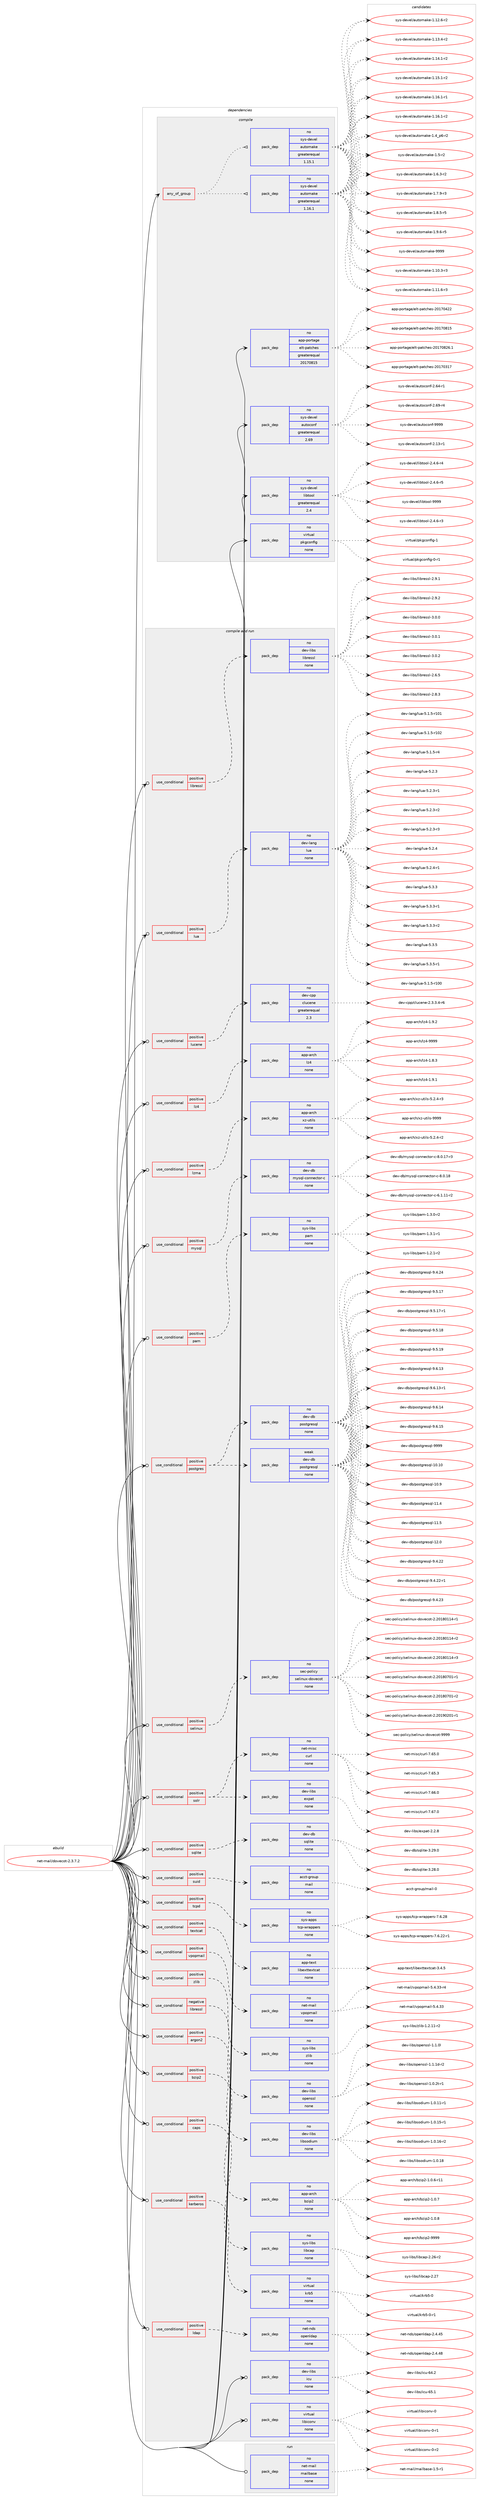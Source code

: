 digraph prolog {

# *************
# Graph options
# *************

newrank=true;
concentrate=true;
compound=true;
graph [rankdir=LR,fontname=Helvetica,fontsize=10,ranksep=1.5];#, ranksep=2.5, nodesep=0.2];
edge  [arrowhead=vee];
node  [fontname=Helvetica,fontsize=10];

# **********
# The ebuild
# **********

subgraph cluster_leftcol {
color=gray;
rank=same;
label=<<i>ebuild</i>>;
id [label="net-mail/dovecot-2.3.7.2", color=red, width=4, href="../net-mail/dovecot-2.3.7.2.svg"];
}

# ****************
# The dependencies
# ****************

subgraph cluster_midcol {
color=gray;
label=<<i>dependencies</i>>;
subgraph cluster_compile {
fillcolor="#eeeeee";
style=filled;
label=<<i>compile</i>>;
subgraph any14101 {
dependency829642 [label=<<TABLE BORDER="0" CELLBORDER="1" CELLSPACING="0" CELLPADDING="4"><TR><TD CELLPADDING="10">any_of_group</TD></TR></TABLE>>, shape=none, color=red];subgraph pack612787 {
dependency829643 [label=<<TABLE BORDER="0" CELLBORDER="1" CELLSPACING="0" CELLPADDING="4" WIDTH="220"><TR><TD ROWSPAN="6" CELLPADDING="30">pack_dep</TD></TR><TR><TD WIDTH="110">no</TD></TR><TR><TD>sys-devel</TD></TR><TR><TD>automake</TD></TR><TR><TD>greaterequal</TD></TR><TR><TD>1.16.1</TD></TR></TABLE>>, shape=none, color=blue];
}
dependency829642:e -> dependency829643:w [weight=20,style="dotted",arrowhead="oinv"];
subgraph pack612788 {
dependency829644 [label=<<TABLE BORDER="0" CELLBORDER="1" CELLSPACING="0" CELLPADDING="4" WIDTH="220"><TR><TD ROWSPAN="6" CELLPADDING="30">pack_dep</TD></TR><TR><TD WIDTH="110">no</TD></TR><TR><TD>sys-devel</TD></TR><TR><TD>automake</TD></TR><TR><TD>greaterequal</TD></TR><TR><TD>1.15.1</TD></TR></TABLE>>, shape=none, color=blue];
}
dependency829642:e -> dependency829644:w [weight=20,style="dotted",arrowhead="oinv"];
}
id:e -> dependency829642:w [weight=20,style="solid",arrowhead="vee"];
subgraph pack612789 {
dependency829645 [label=<<TABLE BORDER="0" CELLBORDER="1" CELLSPACING="0" CELLPADDING="4" WIDTH="220"><TR><TD ROWSPAN="6" CELLPADDING="30">pack_dep</TD></TR><TR><TD WIDTH="110">no</TD></TR><TR><TD>app-portage</TD></TR><TR><TD>elt-patches</TD></TR><TR><TD>greaterequal</TD></TR><TR><TD>20170815</TD></TR></TABLE>>, shape=none, color=blue];
}
id:e -> dependency829645:w [weight=20,style="solid",arrowhead="vee"];
subgraph pack612790 {
dependency829646 [label=<<TABLE BORDER="0" CELLBORDER="1" CELLSPACING="0" CELLPADDING="4" WIDTH="220"><TR><TD ROWSPAN="6" CELLPADDING="30">pack_dep</TD></TR><TR><TD WIDTH="110">no</TD></TR><TR><TD>sys-devel</TD></TR><TR><TD>autoconf</TD></TR><TR><TD>greaterequal</TD></TR><TR><TD>2.69</TD></TR></TABLE>>, shape=none, color=blue];
}
id:e -> dependency829646:w [weight=20,style="solid",arrowhead="vee"];
subgraph pack612791 {
dependency829647 [label=<<TABLE BORDER="0" CELLBORDER="1" CELLSPACING="0" CELLPADDING="4" WIDTH="220"><TR><TD ROWSPAN="6" CELLPADDING="30">pack_dep</TD></TR><TR><TD WIDTH="110">no</TD></TR><TR><TD>sys-devel</TD></TR><TR><TD>libtool</TD></TR><TR><TD>greaterequal</TD></TR><TR><TD>2.4</TD></TR></TABLE>>, shape=none, color=blue];
}
id:e -> dependency829647:w [weight=20,style="solid",arrowhead="vee"];
subgraph pack612792 {
dependency829648 [label=<<TABLE BORDER="0" CELLBORDER="1" CELLSPACING="0" CELLPADDING="4" WIDTH="220"><TR><TD ROWSPAN="6" CELLPADDING="30">pack_dep</TD></TR><TR><TD WIDTH="110">no</TD></TR><TR><TD>virtual</TD></TR><TR><TD>pkgconfig</TD></TR><TR><TD>none</TD></TR><TR><TD></TD></TR></TABLE>>, shape=none, color=blue];
}
id:e -> dependency829648:w [weight=20,style="solid",arrowhead="vee"];
}
subgraph cluster_compileandrun {
fillcolor="#eeeeee";
style=filled;
label=<<i>compile and run</i>>;
subgraph cond202297 {
dependency829649 [label=<<TABLE BORDER="0" CELLBORDER="1" CELLSPACING="0" CELLPADDING="4"><TR><TD ROWSPAN="3" CELLPADDING="10">use_conditional</TD></TR><TR><TD>negative</TD></TR><TR><TD>libressl</TD></TR></TABLE>>, shape=none, color=red];
subgraph pack612793 {
dependency829650 [label=<<TABLE BORDER="0" CELLBORDER="1" CELLSPACING="0" CELLPADDING="4" WIDTH="220"><TR><TD ROWSPAN="6" CELLPADDING="30">pack_dep</TD></TR><TR><TD WIDTH="110">no</TD></TR><TR><TD>dev-libs</TD></TR><TR><TD>openssl</TD></TR><TR><TD>none</TD></TR><TR><TD></TD></TR></TABLE>>, shape=none, color=blue];
}
dependency829649:e -> dependency829650:w [weight=20,style="dashed",arrowhead="vee"];
}
id:e -> dependency829649:w [weight=20,style="solid",arrowhead="odotvee"];
subgraph cond202298 {
dependency829651 [label=<<TABLE BORDER="0" CELLBORDER="1" CELLSPACING="0" CELLPADDING="4"><TR><TD ROWSPAN="3" CELLPADDING="10">use_conditional</TD></TR><TR><TD>positive</TD></TR><TR><TD>argon2</TD></TR></TABLE>>, shape=none, color=red];
subgraph pack612794 {
dependency829652 [label=<<TABLE BORDER="0" CELLBORDER="1" CELLSPACING="0" CELLPADDING="4" WIDTH="220"><TR><TD ROWSPAN="6" CELLPADDING="30">pack_dep</TD></TR><TR><TD WIDTH="110">no</TD></TR><TR><TD>dev-libs</TD></TR><TR><TD>libsodium</TD></TR><TR><TD>none</TD></TR><TR><TD></TD></TR></TABLE>>, shape=none, color=blue];
}
dependency829651:e -> dependency829652:w [weight=20,style="dashed",arrowhead="vee"];
}
id:e -> dependency829651:w [weight=20,style="solid",arrowhead="odotvee"];
subgraph cond202299 {
dependency829653 [label=<<TABLE BORDER="0" CELLBORDER="1" CELLSPACING="0" CELLPADDING="4"><TR><TD ROWSPAN="3" CELLPADDING="10">use_conditional</TD></TR><TR><TD>positive</TD></TR><TR><TD>bzip2</TD></TR></TABLE>>, shape=none, color=red];
subgraph pack612795 {
dependency829654 [label=<<TABLE BORDER="0" CELLBORDER="1" CELLSPACING="0" CELLPADDING="4" WIDTH="220"><TR><TD ROWSPAN="6" CELLPADDING="30">pack_dep</TD></TR><TR><TD WIDTH="110">no</TD></TR><TR><TD>app-arch</TD></TR><TR><TD>bzip2</TD></TR><TR><TD>none</TD></TR><TR><TD></TD></TR></TABLE>>, shape=none, color=blue];
}
dependency829653:e -> dependency829654:w [weight=20,style="dashed",arrowhead="vee"];
}
id:e -> dependency829653:w [weight=20,style="solid",arrowhead="odotvee"];
subgraph cond202300 {
dependency829655 [label=<<TABLE BORDER="0" CELLBORDER="1" CELLSPACING="0" CELLPADDING="4"><TR><TD ROWSPAN="3" CELLPADDING="10">use_conditional</TD></TR><TR><TD>positive</TD></TR><TR><TD>caps</TD></TR></TABLE>>, shape=none, color=red];
subgraph pack612796 {
dependency829656 [label=<<TABLE BORDER="0" CELLBORDER="1" CELLSPACING="0" CELLPADDING="4" WIDTH="220"><TR><TD ROWSPAN="6" CELLPADDING="30">pack_dep</TD></TR><TR><TD WIDTH="110">no</TD></TR><TR><TD>sys-libs</TD></TR><TR><TD>libcap</TD></TR><TR><TD>none</TD></TR><TR><TD></TD></TR></TABLE>>, shape=none, color=blue];
}
dependency829655:e -> dependency829656:w [weight=20,style="dashed",arrowhead="vee"];
}
id:e -> dependency829655:w [weight=20,style="solid",arrowhead="odotvee"];
subgraph cond202301 {
dependency829657 [label=<<TABLE BORDER="0" CELLBORDER="1" CELLSPACING="0" CELLPADDING="4"><TR><TD ROWSPAN="3" CELLPADDING="10">use_conditional</TD></TR><TR><TD>positive</TD></TR><TR><TD>kerberos</TD></TR></TABLE>>, shape=none, color=red];
subgraph pack612797 {
dependency829658 [label=<<TABLE BORDER="0" CELLBORDER="1" CELLSPACING="0" CELLPADDING="4" WIDTH="220"><TR><TD ROWSPAN="6" CELLPADDING="30">pack_dep</TD></TR><TR><TD WIDTH="110">no</TD></TR><TR><TD>virtual</TD></TR><TR><TD>krb5</TD></TR><TR><TD>none</TD></TR><TR><TD></TD></TR></TABLE>>, shape=none, color=blue];
}
dependency829657:e -> dependency829658:w [weight=20,style="dashed",arrowhead="vee"];
}
id:e -> dependency829657:w [weight=20,style="solid",arrowhead="odotvee"];
subgraph cond202302 {
dependency829659 [label=<<TABLE BORDER="0" CELLBORDER="1" CELLSPACING="0" CELLPADDING="4"><TR><TD ROWSPAN="3" CELLPADDING="10">use_conditional</TD></TR><TR><TD>positive</TD></TR><TR><TD>ldap</TD></TR></TABLE>>, shape=none, color=red];
subgraph pack612798 {
dependency829660 [label=<<TABLE BORDER="0" CELLBORDER="1" CELLSPACING="0" CELLPADDING="4" WIDTH="220"><TR><TD ROWSPAN="6" CELLPADDING="30">pack_dep</TD></TR><TR><TD WIDTH="110">no</TD></TR><TR><TD>net-nds</TD></TR><TR><TD>openldap</TD></TR><TR><TD>none</TD></TR><TR><TD></TD></TR></TABLE>>, shape=none, color=blue];
}
dependency829659:e -> dependency829660:w [weight=20,style="dashed",arrowhead="vee"];
}
id:e -> dependency829659:w [weight=20,style="solid",arrowhead="odotvee"];
subgraph cond202303 {
dependency829661 [label=<<TABLE BORDER="0" CELLBORDER="1" CELLSPACING="0" CELLPADDING="4"><TR><TD ROWSPAN="3" CELLPADDING="10">use_conditional</TD></TR><TR><TD>positive</TD></TR><TR><TD>libressl</TD></TR></TABLE>>, shape=none, color=red];
subgraph pack612799 {
dependency829662 [label=<<TABLE BORDER="0" CELLBORDER="1" CELLSPACING="0" CELLPADDING="4" WIDTH="220"><TR><TD ROWSPAN="6" CELLPADDING="30">pack_dep</TD></TR><TR><TD WIDTH="110">no</TD></TR><TR><TD>dev-libs</TD></TR><TR><TD>libressl</TD></TR><TR><TD>none</TD></TR><TR><TD></TD></TR></TABLE>>, shape=none, color=blue];
}
dependency829661:e -> dependency829662:w [weight=20,style="dashed",arrowhead="vee"];
}
id:e -> dependency829661:w [weight=20,style="solid",arrowhead="odotvee"];
subgraph cond202304 {
dependency829663 [label=<<TABLE BORDER="0" CELLBORDER="1" CELLSPACING="0" CELLPADDING="4"><TR><TD ROWSPAN="3" CELLPADDING="10">use_conditional</TD></TR><TR><TD>positive</TD></TR><TR><TD>lua</TD></TR></TABLE>>, shape=none, color=red];
subgraph pack612800 {
dependency829664 [label=<<TABLE BORDER="0" CELLBORDER="1" CELLSPACING="0" CELLPADDING="4" WIDTH="220"><TR><TD ROWSPAN="6" CELLPADDING="30">pack_dep</TD></TR><TR><TD WIDTH="110">no</TD></TR><TR><TD>dev-lang</TD></TR><TR><TD>lua</TD></TR><TR><TD>none</TD></TR><TR><TD></TD></TR></TABLE>>, shape=none, color=blue];
}
dependency829663:e -> dependency829664:w [weight=20,style="dashed",arrowhead="vee"];
}
id:e -> dependency829663:w [weight=20,style="solid",arrowhead="odotvee"];
subgraph cond202305 {
dependency829665 [label=<<TABLE BORDER="0" CELLBORDER="1" CELLSPACING="0" CELLPADDING="4"><TR><TD ROWSPAN="3" CELLPADDING="10">use_conditional</TD></TR><TR><TD>positive</TD></TR><TR><TD>lucene</TD></TR></TABLE>>, shape=none, color=red];
subgraph pack612801 {
dependency829666 [label=<<TABLE BORDER="0" CELLBORDER="1" CELLSPACING="0" CELLPADDING="4" WIDTH="220"><TR><TD ROWSPAN="6" CELLPADDING="30">pack_dep</TD></TR><TR><TD WIDTH="110">no</TD></TR><TR><TD>dev-cpp</TD></TR><TR><TD>clucene</TD></TR><TR><TD>greaterequal</TD></TR><TR><TD>2.3</TD></TR></TABLE>>, shape=none, color=blue];
}
dependency829665:e -> dependency829666:w [weight=20,style="dashed",arrowhead="vee"];
}
id:e -> dependency829665:w [weight=20,style="solid",arrowhead="odotvee"];
subgraph cond202306 {
dependency829667 [label=<<TABLE BORDER="0" CELLBORDER="1" CELLSPACING="0" CELLPADDING="4"><TR><TD ROWSPAN="3" CELLPADDING="10">use_conditional</TD></TR><TR><TD>positive</TD></TR><TR><TD>lz4</TD></TR></TABLE>>, shape=none, color=red];
subgraph pack612802 {
dependency829668 [label=<<TABLE BORDER="0" CELLBORDER="1" CELLSPACING="0" CELLPADDING="4" WIDTH="220"><TR><TD ROWSPAN="6" CELLPADDING="30">pack_dep</TD></TR><TR><TD WIDTH="110">no</TD></TR><TR><TD>app-arch</TD></TR><TR><TD>lz4</TD></TR><TR><TD>none</TD></TR><TR><TD></TD></TR></TABLE>>, shape=none, color=blue];
}
dependency829667:e -> dependency829668:w [weight=20,style="dashed",arrowhead="vee"];
}
id:e -> dependency829667:w [weight=20,style="solid",arrowhead="odotvee"];
subgraph cond202307 {
dependency829669 [label=<<TABLE BORDER="0" CELLBORDER="1" CELLSPACING="0" CELLPADDING="4"><TR><TD ROWSPAN="3" CELLPADDING="10">use_conditional</TD></TR><TR><TD>positive</TD></TR><TR><TD>lzma</TD></TR></TABLE>>, shape=none, color=red];
subgraph pack612803 {
dependency829670 [label=<<TABLE BORDER="0" CELLBORDER="1" CELLSPACING="0" CELLPADDING="4" WIDTH="220"><TR><TD ROWSPAN="6" CELLPADDING="30">pack_dep</TD></TR><TR><TD WIDTH="110">no</TD></TR><TR><TD>app-arch</TD></TR><TR><TD>xz-utils</TD></TR><TR><TD>none</TD></TR><TR><TD></TD></TR></TABLE>>, shape=none, color=blue];
}
dependency829669:e -> dependency829670:w [weight=20,style="dashed",arrowhead="vee"];
}
id:e -> dependency829669:w [weight=20,style="solid",arrowhead="odotvee"];
subgraph cond202308 {
dependency829671 [label=<<TABLE BORDER="0" CELLBORDER="1" CELLSPACING="0" CELLPADDING="4"><TR><TD ROWSPAN="3" CELLPADDING="10">use_conditional</TD></TR><TR><TD>positive</TD></TR><TR><TD>mysql</TD></TR></TABLE>>, shape=none, color=red];
subgraph pack612804 {
dependency829672 [label=<<TABLE BORDER="0" CELLBORDER="1" CELLSPACING="0" CELLPADDING="4" WIDTH="220"><TR><TD ROWSPAN="6" CELLPADDING="30">pack_dep</TD></TR><TR><TD WIDTH="110">no</TD></TR><TR><TD>dev-db</TD></TR><TR><TD>mysql-connector-c</TD></TR><TR><TD>none</TD></TR><TR><TD></TD></TR></TABLE>>, shape=none, color=blue];
}
dependency829671:e -> dependency829672:w [weight=20,style="dashed",arrowhead="vee"];
}
id:e -> dependency829671:w [weight=20,style="solid",arrowhead="odotvee"];
subgraph cond202309 {
dependency829673 [label=<<TABLE BORDER="0" CELLBORDER="1" CELLSPACING="0" CELLPADDING="4"><TR><TD ROWSPAN="3" CELLPADDING="10">use_conditional</TD></TR><TR><TD>positive</TD></TR><TR><TD>pam</TD></TR></TABLE>>, shape=none, color=red];
subgraph pack612805 {
dependency829674 [label=<<TABLE BORDER="0" CELLBORDER="1" CELLSPACING="0" CELLPADDING="4" WIDTH="220"><TR><TD ROWSPAN="6" CELLPADDING="30">pack_dep</TD></TR><TR><TD WIDTH="110">no</TD></TR><TR><TD>sys-libs</TD></TR><TR><TD>pam</TD></TR><TR><TD>none</TD></TR><TR><TD></TD></TR></TABLE>>, shape=none, color=blue];
}
dependency829673:e -> dependency829674:w [weight=20,style="dashed",arrowhead="vee"];
}
id:e -> dependency829673:w [weight=20,style="solid",arrowhead="odotvee"];
subgraph cond202310 {
dependency829675 [label=<<TABLE BORDER="0" CELLBORDER="1" CELLSPACING="0" CELLPADDING="4"><TR><TD ROWSPAN="3" CELLPADDING="10">use_conditional</TD></TR><TR><TD>positive</TD></TR><TR><TD>postgres</TD></TR></TABLE>>, shape=none, color=red];
subgraph pack612806 {
dependency829676 [label=<<TABLE BORDER="0" CELLBORDER="1" CELLSPACING="0" CELLPADDING="4" WIDTH="220"><TR><TD ROWSPAN="6" CELLPADDING="30">pack_dep</TD></TR><TR><TD WIDTH="110">no</TD></TR><TR><TD>dev-db</TD></TR><TR><TD>postgresql</TD></TR><TR><TD>none</TD></TR><TR><TD></TD></TR></TABLE>>, shape=none, color=blue];
}
dependency829675:e -> dependency829676:w [weight=20,style="dashed",arrowhead="vee"];
subgraph pack612807 {
dependency829677 [label=<<TABLE BORDER="0" CELLBORDER="1" CELLSPACING="0" CELLPADDING="4" WIDTH="220"><TR><TD ROWSPAN="6" CELLPADDING="30">pack_dep</TD></TR><TR><TD WIDTH="110">weak</TD></TR><TR><TD>dev-db</TD></TR><TR><TD>postgresql</TD></TR><TR><TD>none</TD></TR><TR><TD></TD></TR></TABLE>>, shape=none, color=blue];
}
dependency829675:e -> dependency829677:w [weight=20,style="dashed",arrowhead="vee"];
}
id:e -> dependency829675:w [weight=20,style="solid",arrowhead="odotvee"];
subgraph cond202311 {
dependency829678 [label=<<TABLE BORDER="0" CELLBORDER="1" CELLSPACING="0" CELLPADDING="4"><TR><TD ROWSPAN="3" CELLPADDING="10">use_conditional</TD></TR><TR><TD>positive</TD></TR><TR><TD>selinux</TD></TR></TABLE>>, shape=none, color=red];
subgraph pack612808 {
dependency829679 [label=<<TABLE BORDER="0" CELLBORDER="1" CELLSPACING="0" CELLPADDING="4" WIDTH="220"><TR><TD ROWSPAN="6" CELLPADDING="30">pack_dep</TD></TR><TR><TD WIDTH="110">no</TD></TR><TR><TD>sec-policy</TD></TR><TR><TD>selinux-dovecot</TD></TR><TR><TD>none</TD></TR><TR><TD></TD></TR></TABLE>>, shape=none, color=blue];
}
dependency829678:e -> dependency829679:w [weight=20,style="dashed",arrowhead="vee"];
}
id:e -> dependency829678:w [weight=20,style="solid",arrowhead="odotvee"];
subgraph cond202312 {
dependency829680 [label=<<TABLE BORDER="0" CELLBORDER="1" CELLSPACING="0" CELLPADDING="4"><TR><TD ROWSPAN="3" CELLPADDING="10">use_conditional</TD></TR><TR><TD>positive</TD></TR><TR><TD>solr</TD></TR></TABLE>>, shape=none, color=red];
subgraph pack612809 {
dependency829681 [label=<<TABLE BORDER="0" CELLBORDER="1" CELLSPACING="0" CELLPADDING="4" WIDTH="220"><TR><TD ROWSPAN="6" CELLPADDING="30">pack_dep</TD></TR><TR><TD WIDTH="110">no</TD></TR><TR><TD>net-misc</TD></TR><TR><TD>curl</TD></TR><TR><TD>none</TD></TR><TR><TD></TD></TR></TABLE>>, shape=none, color=blue];
}
dependency829680:e -> dependency829681:w [weight=20,style="dashed",arrowhead="vee"];
subgraph pack612810 {
dependency829682 [label=<<TABLE BORDER="0" CELLBORDER="1" CELLSPACING="0" CELLPADDING="4" WIDTH="220"><TR><TD ROWSPAN="6" CELLPADDING="30">pack_dep</TD></TR><TR><TD WIDTH="110">no</TD></TR><TR><TD>dev-libs</TD></TR><TR><TD>expat</TD></TR><TR><TD>none</TD></TR><TR><TD></TD></TR></TABLE>>, shape=none, color=blue];
}
dependency829680:e -> dependency829682:w [weight=20,style="dashed",arrowhead="vee"];
}
id:e -> dependency829680:w [weight=20,style="solid",arrowhead="odotvee"];
subgraph cond202313 {
dependency829683 [label=<<TABLE BORDER="0" CELLBORDER="1" CELLSPACING="0" CELLPADDING="4"><TR><TD ROWSPAN="3" CELLPADDING="10">use_conditional</TD></TR><TR><TD>positive</TD></TR><TR><TD>sqlite</TD></TR></TABLE>>, shape=none, color=red];
subgraph pack612811 {
dependency829684 [label=<<TABLE BORDER="0" CELLBORDER="1" CELLSPACING="0" CELLPADDING="4" WIDTH="220"><TR><TD ROWSPAN="6" CELLPADDING="30">pack_dep</TD></TR><TR><TD WIDTH="110">no</TD></TR><TR><TD>dev-db</TD></TR><TR><TD>sqlite</TD></TR><TR><TD>none</TD></TR><TR><TD></TD></TR></TABLE>>, shape=none, color=blue];
}
dependency829683:e -> dependency829684:w [weight=20,style="dashed",arrowhead="vee"];
}
id:e -> dependency829683:w [weight=20,style="solid",arrowhead="odotvee"];
subgraph cond202314 {
dependency829685 [label=<<TABLE BORDER="0" CELLBORDER="1" CELLSPACING="0" CELLPADDING="4"><TR><TD ROWSPAN="3" CELLPADDING="10">use_conditional</TD></TR><TR><TD>positive</TD></TR><TR><TD>suid</TD></TR></TABLE>>, shape=none, color=red];
subgraph pack612812 {
dependency829686 [label=<<TABLE BORDER="0" CELLBORDER="1" CELLSPACING="0" CELLPADDING="4" WIDTH="220"><TR><TD ROWSPAN="6" CELLPADDING="30">pack_dep</TD></TR><TR><TD WIDTH="110">no</TD></TR><TR><TD>acct-group</TD></TR><TR><TD>mail</TD></TR><TR><TD>none</TD></TR><TR><TD></TD></TR></TABLE>>, shape=none, color=blue];
}
dependency829685:e -> dependency829686:w [weight=20,style="dashed",arrowhead="vee"];
}
id:e -> dependency829685:w [weight=20,style="solid",arrowhead="odotvee"];
subgraph cond202315 {
dependency829687 [label=<<TABLE BORDER="0" CELLBORDER="1" CELLSPACING="0" CELLPADDING="4"><TR><TD ROWSPAN="3" CELLPADDING="10">use_conditional</TD></TR><TR><TD>positive</TD></TR><TR><TD>tcpd</TD></TR></TABLE>>, shape=none, color=red];
subgraph pack612813 {
dependency829688 [label=<<TABLE BORDER="0" CELLBORDER="1" CELLSPACING="0" CELLPADDING="4" WIDTH="220"><TR><TD ROWSPAN="6" CELLPADDING="30">pack_dep</TD></TR><TR><TD WIDTH="110">no</TD></TR><TR><TD>sys-apps</TD></TR><TR><TD>tcp-wrappers</TD></TR><TR><TD>none</TD></TR><TR><TD></TD></TR></TABLE>>, shape=none, color=blue];
}
dependency829687:e -> dependency829688:w [weight=20,style="dashed",arrowhead="vee"];
}
id:e -> dependency829687:w [weight=20,style="solid",arrowhead="odotvee"];
subgraph cond202316 {
dependency829689 [label=<<TABLE BORDER="0" CELLBORDER="1" CELLSPACING="0" CELLPADDING="4"><TR><TD ROWSPAN="3" CELLPADDING="10">use_conditional</TD></TR><TR><TD>positive</TD></TR><TR><TD>textcat</TD></TR></TABLE>>, shape=none, color=red];
subgraph pack612814 {
dependency829690 [label=<<TABLE BORDER="0" CELLBORDER="1" CELLSPACING="0" CELLPADDING="4" WIDTH="220"><TR><TD ROWSPAN="6" CELLPADDING="30">pack_dep</TD></TR><TR><TD WIDTH="110">no</TD></TR><TR><TD>app-text</TD></TR><TR><TD>libexttextcat</TD></TR><TR><TD>none</TD></TR><TR><TD></TD></TR></TABLE>>, shape=none, color=blue];
}
dependency829689:e -> dependency829690:w [weight=20,style="dashed",arrowhead="vee"];
}
id:e -> dependency829689:w [weight=20,style="solid",arrowhead="odotvee"];
subgraph cond202317 {
dependency829691 [label=<<TABLE BORDER="0" CELLBORDER="1" CELLSPACING="0" CELLPADDING="4"><TR><TD ROWSPAN="3" CELLPADDING="10">use_conditional</TD></TR><TR><TD>positive</TD></TR><TR><TD>vpopmail</TD></TR></TABLE>>, shape=none, color=red];
subgraph pack612815 {
dependency829692 [label=<<TABLE BORDER="0" CELLBORDER="1" CELLSPACING="0" CELLPADDING="4" WIDTH="220"><TR><TD ROWSPAN="6" CELLPADDING="30">pack_dep</TD></TR><TR><TD WIDTH="110">no</TD></TR><TR><TD>net-mail</TD></TR><TR><TD>vpopmail</TD></TR><TR><TD>none</TD></TR><TR><TD></TD></TR></TABLE>>, shape=none, color=blue];
}
dependency829691:e -> dependency829692:w [weight=20,style="dashed",arrowhead="vee"];
}
id:e -> dependency829691:w [weight=20,style="solid",arrowhead="odotvee"];
subgraph cond202318 {
dependency829693 [label=<<TABLE BORDER="0" CELLBORDER="1" CELLSPACING="0" CELLPADDING="4"><TR><TD ROWSPAN="3" CELLPADDING="10">use_conditional</TD></TR><TR><TD>positive</TD></TR><TR><TD>zlib</TD></TR></TABLE>>, shape=none, color=red];
subgraph pack612816 {
dependency829694 [label=<<TABLE BORDER="0" CELLBORDER="1" CELLSPACING="0" CELLPADDING="4" WIDTH="220"><TR><TD ROWSPAN="6" CELLPADDING="30">pack_dep</TD></TR><TR><TD WIDTH="110">no</TD></TR><TR><TD>sys-libs</TD></TR><TR><TD>zlib</TD></TR><TR><TD>none</TD></TR><TR><TD></TD></TR></TABLE>>, shape=none, color=blue];
}
dependency829693:e -> dependency829694:w [weight=20,style="dashed",arrowhead="vee"];
}
id:e -> dependency829693:w [weight=20,style="solid",arrowhead="odotvee"];
subgraph pack612817 {
dependency829695 [label=<<TABLE BORDER="0" CELLBORDER="1" CELLSPACING="0" CELLPADDING="4" WIDTH="220"><TR><TD ROWSPAN="6" CELLPADDING="30">pack_dep</TD></TR><TR><TD WIDTH="110">no</TD></TR><TR><TD>dev-libs</TD></TR><TR><TD>icu</TD></TR><TR><TD>none</TD></TR><TR><TD></TD></TR></TABLE>>, shape=none, color=blue];
}
id:e -> dependency829695:w [weight=20,style="solid",arrowhead="odotvee"];
subgraph pack612818 {
dependency829696 [label=<<TABLE BORDER="0" CELLBORDER="1" CELLSPACING="0" CELLPADDING="4" WIDTH="220"><TR><TD ROWSPAN="6" CELLPADDING="30">pack_dep</TD></TR><TR><TD WIDTH="110">no</TD></TR><TR><TD>virtual</TD></TR><TR><TD>libiconv</TD></TR><TR><TD>none</TD></TR><TR><TD></TD></TR></TABLE>>, shape=none, color=blue];
}
id:e -> dependency829696:w [weight=20,style="solid",arrowhead="odotvee"];
}
subgraph cluster_run {
fillcolor="#eeeeee";
style=filled;
label=<<i>run</i>>;
subgraph pack612819 {
dependency829697 [label=<<TABLE BORDER="0" CELLBORDER="1" CELLSPACING="0" CELLPADDING="4" WIDTH="220"><TR><TD ROWSPAN="6" CELLPADDING="30">pack_dep</TD></TR><TR><TD WIDTH="110">no</TD></TR><TR><TD>net-mail</TD></TR><TR><TD>mailbase</TD></TR><TR><TD>none</TD></TR><TR><TD></TD></TR></TABLE>>, shape=none, color=blue];
}
id:e -> dependency829697:w [weight=20,style="solid",arrowhead="odot"];
}
}

# **************
# The candidates
# **************

subgraph cluster_choices {
rank=same;
color=gray;
label=<<i>candidates</i>>;

subgraph choice612787 {
color=black;
nodesep=1;
choice11512111545100101118101108479711711611110997107101454946494846514511451 [label="sys-devel/automake-1.10.3-r3", color=red, width=4,href="../sys-devel/automake-1.10.3-r3.svg"];
choice11512111545100101118101108479711711611110997107101454946494946544511451 [label="sys-devel/automake-1.11.6-r3", color=red, width=4,href="../sys-devel/automake-1.11.6-r3.svg"];
choice11512111545100101118101108479711711611110997107101454946495046544511450 [label="sys-devel/automake-1.12.6-r2", color=red, width=4,href="../sys-devel/automake-1.12.6-r2.svg"];
choice11512111545100101118101108479711711611110997107101454946495146524511450 [label="sys-devel/automake-1.13.4-r2", color=red, width=4,href="../sys-devel/automake-1.13.4-r2.svg"];
choice11512111545100101118101108479711711611110997107101454946495246494511450 [label="sys-devel/automake-1.14.1-r2", color=red, width=4,href="../sys-devel/automake-1.14.1-r2.svg"];
choice11512111545100101118101108479711711611110997107101454946495346494511450 [label="sys-devel/automake-1.15.1-r2", color=red, width=4,href="../sys-devel/automake-1.15.1-r2.svg"];
choice11512111545100101118101108479711711611110997107101454946495446494511449 [label="sys-devel/automake-1.16.1-r1", color=red, width=4,href="../sys-devel/automake-1.16.1-r1.svg"];
choice11512111545100101118101108479711711611110997107101454946495446494511450 [label="sys-devel/automake-1.16.1-r2", color=red, width=4,href="../sys-devel/automake-1.16.1-r2.svg"];
choice115121115451001011181011084797117116111109971071014549465295112544511450 [label="sys-devel/automake-1.4_p6-r2", color=red, width=4,href="../sys-devel/automake-1.4_p6-r2.svg"];
choice11512111545100101118101108479711711611110997107101454946534511450 [label="sys-devel/automake-1.5-r2", color=red, width=4,href="../sys-devel/automake-1.5-r2.svg"];
choice115121115451001011181011084797117116111109971071014549465446514511450 [label="sys-devel/automake-1.6.3-r2", color=red, width=4,href="../sys-devel/automake-1.6.3-r2.svg"];
choice115121115451001011181011084797117116111109971071014549465546574511451 [label="sys-devel/automake-1.7.9-r3", color=red, width=4,href="../sys-devel/automake-1.7.9-r3.svg"];
choice115121115451001011181011084797117116111109971071014549465646534511453 [label="sys-devel/automake-1.8.5-r5", color=red, width=4,href="../sys-devel/automake-1.8.5-r5.svg"];
choice115121115451001011181011084797117116111109971071014549465746544511453 [label="sys-devel/automake-1.9.6-r5", color=red, width=4,href="../sys-devel/automake-1.9.6-r5.svg"];
choice115121115451001011181011084797117116111109971071014557575757 [label="sys-devel/automake-9999", color=red, width=4,href="../sys-devel/automake-9999.svg"];
dependency829643:e -> choice11512111545100101118101108479711711611110997107101454946494846514511451:w [style=dotted,weight="100"];
dependency829643:e -> choice11512111545100101118101108479711711611110997107101454946494946544511451:w [style=dotted,weight="100"];
dependency829643:e -> choice11512111545100101118101108479711711611110997107101454946495046544511450:w [style=dotted,weight="100"];
dependency829643:e -> choice11512111545100101118101108479711711611110997107101454946495146524511450:w [style=dotted,weight="100"];
dependency829643:e -> choice11512111545100101118101108479711711611110997107101454946495246494511450:w [style=dotted,weight="100"];
dependency829643:e -> choice11512111545100101118101108479711711611110997107101454946495346494511450:w [style=dotted,weight="100"];
dependency829643:e -> choice11512111545100101118101108479711711611110997107101454946495446494511449:w [style=dotted,weight="100"];
dependency829643:e -> choice11512111545100101118101108479711711611110997107101454946495446494511450:w [style=dotted,weight="100"];
dependency829643:e -> choice115121115451001011181011084797117116111109971071014549465295112544511450:w [style=dotted,weight="100"];
dependency829643:e -> choice11512111545100101118101108479711711611110997107101454946534511450:w [style=dotted,weight="100"];
dependency829643:e -> choice115121115451001011181011084797117116111109971071014549465446514511450:w [style=dotted,weight="100"];
dependency829643:e -> choice115121115451001011181011084797117116111109971071014549465546574511451:w [style=dotted,weight="100"];
dependency829643:e -> choice115121115451001011181011084797117116111109971071014549465646534511453:w [style=dotted,weight="100"];
dependency829643:e -> choice115121115451001011181011084797117116111109971071014549465746544511453:w [style=dotted,weight="100"];
dependency829643:e -> choice115121115451001011181011084797117116111109971071014557575757:w [style=dotted,weight="100"];
}
subgraph choice612788 {
color=black;
nodesep=1;
choice11512111545100101118101108479711711611110997107101454946494846514511451 [label="sys-devel/automake-1.10.3-r3", color=red, width=4,href="../sys-devel/automake-1.10.3-r3.svg"];
choice11512111545100101118101108479711711611110997107101454946494946544511451 [label="sys-devel/automake-1.11.6-r3", color=red, width=4,href="../sys-devel/automake-1.11.6-r3.svg"];
choice11512111545100101118101108479711711611110997107101454946495046544511450 [label="sys-devel/automake-1.12.6-r2", color=red, width=4,href="../sys-devel/automake-1.12.6-r2.svg"];
choice11512111545100101118101108479711711611110997107101454946495146524511450 [label="sys-devel/automake-1.13.4-r2", color=red, width=4,href="../sys-devel/automake-1.13.4-r2.svg"];
choice11512111545100101118101108479711711611110997107101454946495246494511450 [label="sys-devel/automake-1.14.1-r2", color=red, width=4,href="../sys-devel/automake-1.14.1-r2.svg"];
choice11512111545100101118101108479711711611110997107101454946495346494511450 [label="sys-devel/automake-1.15.1-r2", color=red, width=4,href="../sys-devel/automake-1.15.1-r2.svg"];
choice11512111545100101118101108479711711611110997107101454946495446494511449 [label="sys-devel/automake-1.16.1-r1", color=red, width=4,href="../sys-devel/automake-1.16.1-r1.svg"];
choice11512111545100101118101108479711711611110997107101454946495446494511450 [label="sys-devel/automake-1.16.1-r2", color=red, width=4,href="../sys-devel/automake-1.16.1-r2.svg"];
choice115121115451001011181011084797117116111109971071014549465295112544511450 [label="sys-devel/automake-1.4_p6-r2", color=red, width=4,href="../sys-devel/automake-1.4_p6-r2.svg"];
choice11512111545100101118101108479711711611110997107101454946534511450 [label="sys-devel/automake-1.5-r2", color=red, width=4,href="../sys-devel/automake-1.5-r2.svg"];
choice115121115451001011181011084797117116111109971071014549465446514511450 [label="sys-devel/automake-1.6.3-r2", color=red, width=4,href="../sys-devel/automake-1.6.3-r2.svg"];
choice115121115451001011181011084797117116111109971071014549465546574511451 [label="sys-devel/automake-1.7.9-r3", color=red, width=4,href="../sys-devel/automake-1.7.9-r3.svg"];
choice115121115451001011181011084797117116111109971071014549465646534511453 [label="sys-devel/automake-1.8.5-r5", color=red, width=4,href="../sys-devel/automake-1.8.5-r5.svg"];
choice115121115451001011181011084797117116111109971071014549465746544511453 [label="sys-devel/automake-1.9.6-r5", color=red, width=4,href="../sys-devel/automake-1.9.6-r5.svg"];
choice115121115451001011181011084797117116111109971071014557575757 [label="sys-devel/automake-9999", color=red, width=4,href="../sys-devel/automake-9999.svg"];
dependency829644:e -> choice11512111545100101118101108479711711611110997107101454946494846514511451:w [style=dotted,weight="100"];
dependency829644:e -> choice11512111545100101118101108479711711611110997107101454946494946544511451:w [style=dotted,weight="100"];
dependency829644:e -> choice11512111545100101118101108479711711611110997107101454946495046544511450:w [style=dotted,weight="100"];
dependency829644:e -> choice11512111545100101118101108479711711611110997107101454946495146524511450:w [style=dotted,weight="100"];
dependency829644:e -> choice11512111545100101118101108479711711611110997107101454946495246494511450:w [style=dotted,weight="100"];
dependency829644:e -> choice11512111545100101118101108479711711611110997107101454946495346494511450:w [style=dotted,weight="100"];
dependency829644:e -> choice11512111545100101118101108479711711611110997107101454946495446494511449:w [style=dotted,weight="100"];
dependency829644:e -> choice11512111545100101118101108479711711611110997107101454946495446494511450:w [style=dotted,weight="100"];
dependency829644:e -> choice115121115451001011181011084797117116111109971071014549465295112544511450:w [style=dotted,weight="100"];
dependency829644:e -> choice11512111545100101118101108479711711611110997107101454946534511450:w [style=dotted,weight="100"];
dependency829644:e -> choice115121115451001011181011084797117116111109971071014549465446514511450:w [style=dotted,weight="100"];
dependency829644:e -> choice115121115451001011181011084797117116111109971071014549465546574511451:w [style=dotted,weight="100"];
dependency829644:e -> choice115121115451001011181011084797117116111109971071014549465646534511453:w [style=dotted,weight="100"];
dependency829644:e -> choice115121115451001011181011084797117116111109971071014549465746544511453:w [style=dotted,weight="100"];
dependency829644:e -> choice115121115451001011181011084797117116111109971071014557575757:w [style=dotted,weight="100"];
}
subgraph choice612789 {
color=black;
nodesep=1;
choice97112112451121111141169710310147101108116451129711699104101115455048495548514955 [label="app-portage/elt-patches-20170317", color=red, width=4,href="../app-portage/elt-patches-20170317.svg"];
choice97112112451121111141169710310147101108116451129711699104101115455048495548525050 [label="app-portage/elt-patches-20170422", color=red, width=4,href="../app-portage/elt-patches-20170422.svg"];
choice97112112451121111141169710310147101108116451129711699104101115455048495548564953 [label="app-portage/elt-patches-20170815", color=red, width=4,href="../app-portage/elt-patches-20170815.svg"];
choice971121124511211111411697103101471011081164511297116991041011154550484955485650544649 [label="app-portage/elt-patches-20170826.1", color=red, width=4,href="../app-portage/elt-patches-20170826.1.svg"];
dependency829645:e -> choice97112112451121111141169710310147101108116451129711699104101115455048495548514955:w [style=dotted,weight="100"];
dependency829645:e -> choice97112112451121111141169710310147101108116451129711699104101115455048495548525050:w [style=dotted,weight="100"];
dependency829645:e -> choice97112112451121111141169710310147101108116451129711699104101115455048495548564953:w [style=dotted,weight="100"];
dependency829645:e -> choice971121124511211111411697103101471011081164511297116991041011154550484955485650544649:w [style=dotted,weight="100"];
}
subgraph choice612790 {
color=black;
nodesep=1;
choice1151211154510010111810110847971171161119911111010245504649514511449 [label="sys-devel/autoconf-2.13-r1", color=red, width=4,href="../sys-devel/autoconf-2.13-r1.svg"];
choice1151211154510010111810110847971171161119911111010245504654524511449 [label="sys-devel/autoconf-2.64-r1", color=red, width=4,href="../sys-devel/autoconf-2.64-r1.svg"];
choice1151211154510010111810110847971171161119911111010245504654574511452 [label="sys-devel/autoconf-2.69-r4", color=red, width=4,href="../sys-devel/autoconf-2.69-r4.svg"];
choice115121115451001011181011084797117116111991111101024557575757 [label="sys-devel/autoconf-9999", color=red, width=4,href="../sys-devel/autoconf-9999.svg"];
dependency829646:e -> choice1151211154510010111810110847971171161119911111010245504649514511449:w [style=dotted,weight="100"];
dependency829646:e -> choice1151211154510010111810110847971171161119911111010245504654524511449:w [style=dotted,weight="100"];
dependency829646:e -> choice1151211154510010111810110847971171161119911111010245504654574511452:w [style=dotted,weight="100"];
dependency829646:e -> choice115121115451001011181011084797117116111991111101024557575757:w [style=dotted,weight="100"];
}
subgraph choice612791 {
color=black;
nodesep=1;
choice1151211154510010111810110847108105981161111111084550465246544511451 [label="sys-devel/libtool-2.4.6-r3", color=red, width=4,href="../sys-devel/libtool-2.4.6-r3.svg"];
choice1151211154510010111810110847108105981161111111084550465246544511452 [label="sys-devel/libtool-2.4.6-r4", color=red, width=4,href="../sys-devel/libtool-2.4.6-r4.svg"];
choice1151211154510010111810110847108105981161111111084550465246544511453 [label="sys-devel/libtool-2.4.6-r5", color=red, width=4,href="../sys-devel/libtool-2.4.6-r5.svg"];
choice1151211154510010111810110847108105981161111111084557575757 [label="sys-devel/libtool-9999", color=red, width=4,href="../sys-devel/libtool-9999.svg"];
dependency829647:e -> choice1151211154510010111810110847108105981161111111084550465246544511451:w [style=dotted,weight="100"];
dependency829647:e -> choice1151211154510010111810110847108105981161111111084550465246544511452:w [style=dotted,weight="100"];
dependency829647:e -> choice1151211154510010111810110847108105981161111111084550465246544511453:w [style=dotted,weight="100"];
dependency829647:e -> choice1151211154510010111810110847108105981161111111084557575757:w [style=dotted,weight="100"];
}
subgraph choice612792 {
color=black;
nodesep=1;
choice11810511411611797108471121071039911111010210510345484511449 [label="virtual/pkgconfig-0-r1", color=red, width=4,href="../virtual/pkgconfig-0-r1.svg"];
choice1181051141161179710847112107103991111101021051034549 [label="virtual/pkgconfig-1", color=red, width=4,href="../virtual/pkgconfig-1.svg"];
dependency829648:e -> choice11810511411611797108471121071039911111010210510345484511449:w [style=dotted,weight="100"];
dependency829648:e -> choice1181051141161179710847112107103991111101021051034549:w [style=dotted,weight="100"];
}
subgraph choice612793 {
color=black;
nodesep=1;
choice1001011184510810598115471111121011101151151084549464846501164511449 [label="dev-libs/openssl-1.0.2t-r1", color=red, width=4,href="../dev-libs/openssl-1.0.2t-r1.svg"];
choice100101118451081059811547111112101110115115108454946494648108 [label="dev-libs/openssl-1.1.0l", color=red, width=4,href="../dev-libs/openssl-1.1.0l.svg"];
choice1001011184510810598115471111121011101151151084549464946491004511450 [label="dev-libs/openssl-1.1.1d-r2", color=red, width=4,href="../dev-libs/openssl-1.1.1d-r2.svg"];
dependency829650:e -> choice1001011184510810598115471111121011101151151084549464846501164511449:w [style=dotted,weight="100"];
dependency829650:e -> choice100101118451081059811547111112101110115115108454946494648108:w [style=dotted,weight="100"];
dependency829650:e -> choice1001011184510810598115471111121011101151151084549464946491004511450:w [style=dotted,weight="100"];
}
subgraph choice612794 {
color=black;
nodesep=1;
choice10010111845108105981154710810598115111100105117109454946484649494511449 [label="dev-libs/libsodium-1.0.11-r1", color=red, width=4,href="../dev-libs/libsodium-1.0.11-r1.svg"];
choice10010111845108105981154710810598115111100105117109454946484649534511449 [label="dev-libs/libsodium-1.0.15-r1", color=red, width=4,href="../dev-libs/libsodium-1.0.15-r1.svg"];
choice10010111845108105981154710810598115111100105117109454946484649544511450 [label="dev-libs/libsodium-1.0.16-r2", color=red, width=4,href="../dev-libs/libsodium-1.0.16-r2.svg"];
choice1001011184510810598115471081059811511110010511710945494648464956 [label="dev-libs/libsodium-1.0.18", color=red, width=4,href="../dev-libs/libsodium-1.0.18.svg"];
dependency829652:e -> choice10010111845108105981154710810598115111100105117109454946484649494511449:w [style=dotted,weight="100"];
dependency829652:e -> choice10010111845108105981154710810598115111100105117109454946484649534511449:w [style=dotted,weight="100"];
dependency829652:e -> choice10010111845108105981154710810598115111100105117109454946484649544511450:w [style=dotted,weight="100"];
dependency829652:e -> choice1001011184510810598115471081059811511110010511710945494648464956:w [style=dotted,weight="100"];
}
subgraph choice612795 {
color=black;
nodesep=1;
choice97112112459711499104479812210511250454946484654451144949 [label="app-arch/bzip2-1.0.6-r11", color=red, width=4,href="../app-arch/bzip2-1.0.6-r11.svg"];
choice97112112459711499104479812210511250454946484655 [label="app-arch/bzip2-1.0.7", color=red, width=4,href="../app-arch/bzip2-1.0.7.svg"];
choice97112112459711499104479812210511250454946484656 [label="app-arch/bzip2-1.0.8", color=red, width=4,href="../app-arch/bzip2-1.0.8.svg"];
choice971121124597114991044798122105112504557575757 [label="app-arch/bzip2-9999", color=red, width=4,href="../app-arch/bzip2-9999.svg"];
dependency829654:e -> choice97112112459711499104479812210511250454946484654451144949:w [style=dotted,weight="100"];
dependency829654:e -> choice97112112459711499104479812210511250454946484655:w [style=dotted,weight="100"];
dependency829654:e -> choice97112112459711499104479812210511250454946484656:w [style=dotted,weight="100"];
dependency829654:e -> choice971121124597114991044798122105112504557575757:w [style=dotted,weight="100"];
}
subgraph choice612796 {
color=black;
nodesep=1;
choice11512111545108105981154710810598999711245504650544511450 [label="sys-libs/libcap-2.26-r2", color=red, width=4,href="../sys-libs/libcap-2.26-r2.svg"];
choice1151211154510810598115471081059899971124550465055 [label="sys-libs/libcap-2.27", color=red, width=4,href="../sys-libs/libcap-2.27.svg"];
dependency829656:e -> choice11512111545108105981154710810598999711245504650544511450:w [style=dotted,weight="100"];
dependency829656:e -> choice1151211154510810598115471081059899971124550465055:w [style=dotted,weight="100"];
}
subgraph choice612797 {
color=black;
nodesep=1;
choice118105114116117971084710711498534548 [label="virtual/krb5-0", color=red, width=4,href="../virtual/krb5-0.svg"];
choice1181051141161179710847107114985345484511449 [label="virtual/krb5-0-r1", color=red, width=4,href="../virtual/krb5-0-r1.svg"];
dependency829658:e -> choice118105114116117971084710711498534548:w [style=dotted,weight="100"];
dependency829658:e -> choice1181051141161179710847107114985345484511449:w [style=dotted,weight="100"];
}
subgraph choice612798 {
color=black;
nodesep=1;
choice11010111645110100115471111121011101081009711245504652465253 [label="net-nds/openldap-2.4.45", color=red, width=4,href="../net-nds/openldap-2.4.45.svg"];
choice11010111645110100115471111121011101081009711245504652465256 [label="net-nds/openldap-2.4.48", color=red, width=4,href="../net-nds/openldap-2.4.48.svg"];
dependency829660:e -> choice11010111645110100115471111121011101081009711245504652465253:w [style=dotted,weight="100"];
dependency829660:e -> choice11010111645110100115471111121011101081009711245504652465256:w [style=dotted,weight="100"];
}
subgraph choice612799 {
color=black;
nodesep=1;
choice10010111845108105981154710810598114101115115108455046544653 [label="dev-libs/libressl-2.6.5", color=red, width=4,href="../dev-libs/libressl-2.6.5.svg"];
choice10010111845108105981154710810598114101115115108455046564651 [label="dev-libs/libressl-2.8.3", color=red, width=4,href="../dev-libs/libressl-2.8.3.svg"];
choice10010111845108105981154710810598114101115115108455046574649 [label="dev-libs/libressl-2.9.1", color=red, width=4,href="../dev-libs/libressl-2.9.1.svg"];
choice10010111845108105981154710810598114101115115108455046574650 [label="dev-libs/libressl-2.9.2", color=red, width=4,href="../dev-libs/libressl-2.9.2.svg"];
choice10010111845108105981154710810598114101115115108455146484648 [label="dev-libs/libressl-3.0.0", color=red, width=4,href="../dev-libs/libressl-3.0.0.svg"];
choice10010111845108105981154710810598114101115115108455146484649 [label="dev-libs/libressl-3.0.1", color=red, width=4,href="../dev-libs/libressl-3.0.1.svg"];
choice10010111845108105981154710810598114101115115108455146484650 [label="dev-libs/libressl-3.0.2", color=red, width=4,href="../dev-libs/libressl-3.0.2.svg"];
dependency829662:e -> choice10010111845108105981154710810598114101115115108455046544653:w [style=dotted,weight="100"];
dependency829662:e -> choice10010111845108105981154710810598114101115115108455046564651:w [style=dotted,weight="100"];
dependency829662:e -> choice10010111845108105981154710810598114101115115108455046574649:w [style=dotted,weight="100"];
dependency829662:e -> choice10010111845108105981154710810598114101115115108455046574650:w [style=dotted,weight="100"];
dependency829662:e -> choice10010111845108105981154710810598114101115115108455146484648:w [style=dotted,weight="100"];
dependency829662:e -> choice10010111845108105981154710810598114101115115108455146484649:w [style=dotted,weight="100"];
dependency829662:e -> choice10010111845108105981154710810598114101115115108455146484650:w [style=dotted,weight="100"];
}
subgraph choice612800 {
color=black;
nodesep=1;
choice1001011184510897110103471081179745534649465345114494848 [label="dev-lang/lua-5.1.5-r100", color=red, width=4,href="../dev-lang/lua-5.1.5-r100.svg"];
choice1001011184510897110103471081179745534649465345114494849 [label="dev-lang/lua-5.1.5-r101", color=red, width=4,href="../dev-lang/lua-5.1.5-r101.svg"];
choice1001011184510897110103471081179745534649465345114494850 [label="dev-lang/lua-5.1.5-r102", color=red, width=4,href="../dev-lang/lua-5.1.5-r102.svg"];
choice100101118451089711010347108117974553464946534511452 [label="dev-lang/lua-5.1.5-r4", color=red, width=4,href="../dev-lang/lua-5.1.5-r4.svg"];
choice10010111845108971101034710811797455346504651 [label="dev-lang/lua-5.2.3", color=red, width=4,href="../dev-lang/lua-5.2.3.svg"];
choice100101118451089711010347108117974553465046514511449 [label="dev-lang/lua-5.2.3-r1", color=red, width=4,href="../dev-lang/lua-5.2.3-r1.svg"];
choice100101118451089711010347108117974553465046514511450 [label="dev-lang/lua-5.2.3-r2", color=red, width=4,href="../dev-lang/lua-5.2.3-r2.svg"];
choice100101118451089711010347108117974553465046514511451 [label="dev-lang/lua-5.2.3-r3", color=red, width=4,href="../dev-lang/lua-5.2.3-r3.svg"];
choice10010111845108971101034710811797455346504652 [label="dev-lang/lua-5.2.4", color=red, width=4,href="../dev-lang/lua-5.2.4.svg"];
choice100101118451089711010347108117974553465046524511449 [label="dev-lang/lua-5.2.4-r1", color=red, width=4,href="../dev-lang/lua-5.2.4-r1.svg"];
choice10010111845108971101034710811797455346514651 [label="dev-lang/lua-5.3.3", color=red, width=4,href="../dev-lang/lua-5.3.3.svg"];
choice100101118451089711010347108117974553465146514511449 [label="dev-lang/lua-5.3.3-r1", color=red, width=4,href="../dev-lang/lua-5.3.3-r1.svg"];
choice100101118451089711010347108117974553465146514511450 [label="dev-lang/lua-5.3.3-r2", color=red, width=4,href="../dev-lang/lua-5.3.3-r2.svg"];
choice10010111845108971101034710811797455346514653 [label="dev-lang/lua-5.3.5", color=red, width=4,href="../dev-lang/lua-5.3.5.svg"];
choice100101118451089711010347108117974553465146534511449 [label="dev-lang/lua-5.3.5-r1", color=red, width=4,href="../dev-lang/lua-5.3.5-r1.svg"];
dependency829664:e -> choice1001011184510897110103471081179745534649465345114494848:w [style=dotted,weight="100"];
dependency829664:e -> choice1001011184510897110103471081179745534649465345114494849:w [style=dotted,weight="100"];
dependency829664:e -> choice1001011184510897110103471081179745534649465345114494850:w [style=dotted,weight="100"];
dependency829664:e -> choice100101118451089711010347108117974553464946534511452:w [style=dotted,weight="100"];
dependency829664:e -> choice10010111845108971101034710811797455346504651:w [style=dotted,weight="100"];
dependency829664:e -> choice100101118451089711010347108117974553465046514511449:w [style=dotted,weight="100"];
dependency829664:e -> choice100101118451089711010347108117974553465046514511450:w [style=dotted,weight="100"];
dependency829664:e -> choice100101118451089711010347108117974553465046514511451:w [style=dotted,weight="100"];
dependency829664:e -> choice10010111845108971101034710811797455346504652:w [style=dotted,weight="100"];
dependency829664:e -> choice100101118451089711010347108117974553465046524511449:w [style=dotted,weight="100"];
dependency829664:e -> choice10010111845108971101034710811797455346514651:w [style=dotted,weight="100"];
dependency829664:e -> choice100101118451089711010347108117974553465146514511449:w [style=dotted,weight="100"];
dependency829664:e -> choice100101118451089711010347108117974553465146514511450:w [style=dotted,weight="100"];
dependency829664:e -> choice10010111845108971101034710811797455346514653:w [style=dotted,weight="100"];
dependency829664:e -> choice100101118451089711010347108117974553465146534511449:w [style=dotted,weight="100"];
}
subgraph choice612801 {
color=black;
nodesep=1;
choice100101118459911211247991081179910111010145504651465146524511454 [label="dev-cpp/clucene-2.3.3.4-r6", color=red, width=4,href="../dev-cpp/clucene-2.3.3.4-r6.svg"];
dependency829666:e -> choice100101118459911211247991081179910111010145504651465146524511454:w [style=dotted,weight="100"];
}
subgraph choice612802 {
color=black;
nodesep=1;
choice971121124597114991044710812252454946564651 [label="app-arch/lz4-1.8.3", color=red, width=4,href="../app-arch/lz4-1.8.3.svg"];
choice971121124597114991044710812252454946574649 [label="app-arch/lz4-1.9.1", color=red, width=4,href="../app-arch/lz4-1.9.1.svg"];
choice971121124597114991044710812252454946574650 [label="app-arch/lz4-1.9.2", color=red, width=4,href="../app-arch/lz4-1.9.2.svg"];
choice9711211245971149910447108122524557575757 [label="app-arch/lz4-9999", color=red, width=4,href="../app-arch/lz4-9999.svg"];
dependency829668:e -> choice971121124597114991044710812252454946564651:w [style=dotted,weight="100"];
dependency829668:e -> choice971121124597114991044710812252454946574649:w [style=dotted,weight="100"];
dependency829668:e -> choice971121124597114991044710812252454946574650:w [style=dotted,weight="100"];
dependency829668:e -> choice9711211245971149910447108122524557575757:w [style=dotted,weight="100"];
}
subgraph choice612803 {
color=black;
nodesep=1;
choice9711211245971149910447120122451171161051081154553465046524511450 [label="app-arch/xz-utils-5.2.4-r2", color=red, width=4,href="../app-arch/xz-utils-5.2.4-r2.svg"];
choice9711211245971149910447120122451171161051081154553465046524511451 [label="app-arch/xz-utils-5.2.4-r3", color=red, width=4,href="../app-arch/xz-utils-5.2.4-r3.svg"];
choice9711211245971149910447120122451171161051081154557575757 [label="app-arch/xz-utils-9999", color=red, width=4,href="../app-arch/xz-utils-9999.svg"];
dependency829670:e -> choice9711211245971149910447120122451171161051081154553465046524511450:w [style=dotted,weight="100"];
dependency829670:e -> choice9711211245971149910447120122451171161051081154553465046524511451:w [style=dotted,weight="100"];
dependency829670:e -> choice9711211245971149910447120122451171161051081154557575757:w [style=dotted,weight="100"];
}
subgraph choice612804 {
color=black;
nodesep=1;
choice1001011184510098471091211151131084599111110110101991161111144599455446494649494511450 [label="dev-db/mysql-connector-c-6.1.11-r2", color=red, width=4,href="../dev-db/mysql-connector-c-6.1.11-r2.svg"];
choice1001011184510098471091211151131084599111110110101991161111144599455646484649554511451 [label="dev-db/mysql-connector-c-8.0.17-r3", color=red, width=4,href="../dev-db/mysql-connector-c-8.0.17-r3.svg"];
choice100101118451009847109121115113108459911111011010199116111114459945564648464956 [label="dev-db/mysql-connector-c-8.0.18", color=red, width=4,href="../dev-db/mysql-connector-c-8.0.18.svg"];
dependency829672:e -> choice1001011184510098471091211151131084599111110110101991161111144599455446494649494511450:w [style=dotted,weight="100"];
dependency829672:e -> choice1001011184510098471091211151131084599111110110101991161111144599455646484649554511451:w [style=dotted,weight="100"];
dependency829672:e -> choice100101118451009847109121115113108459911111011010199116111114459945564648464956:w [style=dotted,weight="100"];
}
subgraph choice612805 {
color=black;
nodesep=1;
choice115121115451081059811547112971094549465046494511450 [label="sys-libs/pam-1.2.1-r2", color=red, width=4,href="../sys-libs/pam-1.2.1-r2.svg"];
choice115121115451081059811547112971094549465146484511450 [label="sys-libs/pam-1.3.0-r2", color=red, width=4,href="../sys-libs/pam-1.3.0-r2.svg"];
choice115121115451081059811547112971094549465146494511449 [label="sys-libs/pam-1.3.1-r1", color=red, width=4,href="../sys-libs/pam-1.3.1-r1.svg"];
dependency829674:e -> choice115121115451081059811547112971094549465046494511450:w [style=dotted,weight="100"];
dependency829674:e -> choice115121115451081059811547112971094549465146484511450:w [style=dotted,weight="100"];
dependency829674:e -> choice115121115451081059811547112971094549465146494511449:w [style=dotted,weight="100"];
}
subgraph choice612806 {
color=black;
nodesep=1;
choice100101118451009847112111115116103114101115113108454948464948 [label="dev-db/postgresql-10.10", color=red, width=4,href="../dev-db/postgresql-10.10.svg"];
choice1001011184510098471121111151161031141011151131084549484657 [label="dev-db/postgresql-10.9", color=red, width=4,href="../dev-db/postgresql-10.9.svg"];
choice1001011184510098471121111151161031141011151131084549494652 [label="dev-db/postgresql-11.4", color=red, width=4,href="../dev-db/postgresql-11.4.svg"];
choice1001011184510098471121111151161031141011151131084549494653 [label="dev-db/postgresql-11.5", color=red, width=4,href="../dev-db/postgresql-11.5.svg"];
choice1001011184510098471121111151161031141011151131084549504648 [label="dev-db/postgresql-12.0", color=red, width=4,href="../dev-db/postgresql-12.0.svg"];
choice10010111845100984711211111511610311410111511310845574652465050 [label="dev-db/postgresql-9.4.22", color=red, width=4,href="../dev-db/postgresql-9.4.22.svg"];
choice100101118451009847112111115116103114101115113108455746524650504511449 [label="dev-db/postgresql-9.4.22-r1", color=red, width=4,href="../dev-db/postgresql-9.4.22-r1.svg"];
choice10010111845100984711211111511610311410111511310845574652465051 [label="dev-db/postgresql-9.4.23", color=red, width=4,href="../dev-db/postgresql-9.4.23.svg"];
choice10010111845100984711211111511610311410111511310845574652465052 [label="dev-db/postgresql-9.4.24", color=red, width=4,href="../dev-db/postgresql-9.4.24.svg"];
choice10010111845100984711211111511610311410111511310845574653464955 [label="dev-db/postgresql-9.5.17", color=red, width=4,href="../dev-db/postgresql-9.5.17.svg"];
choice100101118451009847112111115116103114101115113108455746534649554511449 [label="dev-db/postgresql-9.5.17-r1", color=red, width=4,href="../dev-db/postgresql-9.5.17-r1.svg"];
choice10010111845100984711211111511610311410111511310845574653464956 [label="dev-db/postgresql-9.5.18", color=red, width=4,href="../dev-db/postgresql-9.5.18.svg"];
choice10010111845100984711211111511610311410111511310845574653464957 [label="dev-db/postgresql-9.5.19", color=red, width=4,href="../dev-db/postgresql-9.5.19.svg"];
choice10010111845100984711211111511610311410111511310845574654464951 [label="dev-db/postgresql-9.6.13", color=red, width=4,href="../dev-db/postgresql-9.6.13.svg"];
choice100101118451009847112111115116103114101115113108455746544649514511449 [label="dev-db/postgresql-9.6.13-r1", color=red, width=4,href="../dev-db/postgresql-9.6.13-r1.svg"];
choice10010111845100984711211111511610311410111511310845574654464952 [label="dev-db/postgresql-9.6.14", color=red, width=4,href="../dev-db/postgresql-9.6.14.svg"];
choice10010111845100984711211111511610311410111511310845574654464953 [label="dev-db/postgresql-9.6.15", color=red, width=4,href="../dev-db/postgresql-9.6.15.svg"];
choice1001011184510098471121111151161031141011151131084557575757 [label="dev-db/postgresql-9999", color=red, width=4,href="../dev-db/postgresql-9999.svg"];
dependency829676:e -> choice100101118451009847112111115116103114101115113108454948464948:w [style=dotted,weight="100"];
dependency829676:e -> choice1001011184510098471121111151161031141011151131084549484657:w [style=dotted,weight="100"];
dependency829676:e -> choice1001011184510098471121111151161031141011151131084549494652:w [style=dotted,weight="100"];
dependency829676:e -> choice1001011184510098471121111151161031141011151131084549494653:w [style=dotted,weight="100"];
dependency829676:e -> choice1001011184510098471121111151161031141011151131084549504648:w [style=dotted,weight="100"];
dependency829676:e -> choice10010111845100984711211111511610311410111511310845574652465050:w [style=dotted,weight="100"];
dependency829676:e -> choice100101118451009847112111115116103114101115113108455746524650504511449:w [style=dotted,weight="100"];
dependency829676:e -> choice10010111845100984711211111511610311410111511310845574652465051:w [style=dotted,weight="100"];
dependency829676:e -> choice10010111845100984711211111511610311410111511310845574652465052:w [style=dotted,weight="100"];
dependency829676:e -> choice10010111845100984711211111511610311410111511310845574653464955:w [style=dotted,weight="100"];
dependency829676:e -> choice100101118451009847112111115116103114101115113108455746534649554511449:w [style=dotted,weight="100"];
dependency829676:e -> choice10010111845100984711211111511610311410111511310845574653464956:w [style=dotted,weight="100"];
dependency829676:e -> choice10010111845100984711211111511610311410111511310845574653464957:w [style=dotted,weight="100"];
dependency829676:e -> choice10010111845100984711211111511610311410111511310845574654464951:w [style=dotted,weight="100"];
dependency829676:e -> choice100101118451009847112111115116103114101115113108455746544649514511449:w [style=dotted,weight="100"];
dependency829676:e -> choice10010111845100984711211111511610311410111511310845574654464952:w [style=dotted,weight="100"];
dependency829676:e -> choice10010111845100984711211111511610311410111511310845574654464953:w [style=dotted,weight="100"];
dependency829676:e -> choice1001011184510098471121111151161031141011151131084557575757:w [style=dotted,weight="100"];
}
subgraph choice612807 {
color=black;
nodesep=1;
choice100101118451009847112111115116103114101115113108454948464948 [label="dev-db/postgresql-10.10", color=red, width=4,href="../dev-db/postgresql-10.10.svg"];
choice1001011184510098471121111151161031141011151131084549484657 [label="dev-db/postgresql-10.9", color=red, width=4,href="../dev-db/postgresql-10.9.svg"];
choice1001011184510098471121111151161031141011151131084549494652 [label="dev-db/postgresql-11.4", color=red, width=4,href="../dev-db/postgresql-11.4.svg"];
choice1001011184510098471121111151161031141011151131084549494653 [label="dev-db/postgresql-11.5", color=red, width=4,href="../dev-db/postgresql-11.5.svg"];
choice1001011184510098471121111151161031141011151131084549504648 [label="dev-db/postgresql-12.0", color=red, width=4,href="../dev-db/postgresql-12.0.svg"];
choice10010111845100984711211111511610311410111511310845574652465050 [label="dev-db/postgresql-9.4.22", color=red, width=4,href="../dev-db/postgresql-9.4.22.svg"];
choice100101118451009847112111115116103114101115113108455746524650504511449 [label="dev-db/postgresql-9.4.22-r1", color=red, width=4,href="../dev-db/postgresql-9.4.22-r1.svg"];
choice10010111845100984711211111511610311410111511310845574652465051 [label="dev-db/postgresql-9.4.23", color=red, width=4,href="../dev-db/postgresql-9.4.23.svg"];
choice10010111845100984711211111511610311410111511310845574652465052 [label="dev-db/postgresql-9.4.24", color=red, width=4,href="../dev-db/postgresql-9.4.24.svg"];
choice10010111845100984711211111511610311410111511310845574653464955 [label="dev-db/postgresql-9.5.17", color=red, width=4,href="../dev-db/postgresql-9.5.17.svg"];
choice100101118451009847112111115116103114101115113108455746534649554511449 [label="dev-db/postgresql-9.5.17-r1", color=red, width=4,href="../dev-db/postgresql-9.5.17-r1.svg"];
choice10010111845100984711211111511610311410111511310845574653464956 [label="dev-db/postgresql-9.5.18", color=red, width=4,href="../dev-db/postgresql-9.5.18.svg"];
choice10010111845100984711211111511610311410111511310845574653464957 [label="dev-db/postgresql-9.5.19", color=red, width=4,href="../dev-db/postgresql-9.5.19.svg"];
choice10010111845100984711211111511610311410111511310845574654464951 [label="dev-db/postgresql-9.6.13", color=red, width=4,href="../dev-db/postgresql-9.6.13.svg"];
choice100101118451009847112111115116103114101115113108455746544649514511449 [label="dev-db/postgresql-9.6.13-r1", color=red, width=4,href="../dev-db/postgresql-9.6.13-r1.svg"];
choice10010111845100984711211111511610311410111511310845574654464952 [label="dev-db/postgresql-9.6.14", color=red, width=4,href="../dev-db/postgresql-9.6.14.svg"];
choice10010111845100984711211111511610311410111511310845574654464953 [label="dev-db/postgresql-9.6.15", color=red, width=4,href="../dev-db/postgresql-9.6.15.svg"];
choice1001011184510098471121111151161031141011151131084557575757 [label="dev-db/postgresql-9999", color=red, width=4,href="../dev-db/postgresql-9999.svg"];
dependency829677:e -> choice100101118451009847112111115116103114101115113108454948464948:w [style=dotted,weight="100"];
dependency829677:e -> choice1001011184510098471121111151161031141011151131084549484657:w [style=dotted,weight="100"];
dependency829677:e -> choice1001011184510098471121111151161031141011151131084549494652:w [style=dotted,weight="100"];
dependency829677:e -> choice1001011184510098471121111151161031141011151131084549494653:w [style=dotted,weight="100"];
dependency829677:e -> choice1001011184510098471121111151161031141011151131084549504648:w [style=dotted,weight="100"];
dependency829677:e -> choice10010111845100984711211111511610311410111511310845574652465050:w [style=dotted,weight="100"];
dependency829677:e -> choice100101118451009847112111115116103114101115113108455746524650504511449:w [style=dotted,weight="100"];
dependency829677:e -> choice10010111845100984711211111511610311410111511310845574652465051:w [style=dotted,weight="100"];
dependency829677:e -> choice10010111845100984711211111511610311410111511310845574652465052:w [style=dotted,weight="100"];
dependency829677:e -> choice10010111845100984711211111511610311410111511310845574653464955:w [style=dotted,weight="100"];
dependency829677:e -> choice100101118451009847112111115116103114101115113108455746534649554511449:w [style=dotted,weight="100"];
dependency829677:e -> choice10010111845100984711211111511610311410111511310845574653464956:w [style=dotted,weight="100"];
dependency829677:e -> choice10010111845100984711211111511610311410111511310845574653464957:w [style=dotted,weight="100"];
dependency829677:e -> choice10010111845100984711211111511610311410111511310845574654464951:w [style=dotted,weight="100"];
dependency829677:e -> choice100101118451009847112111115116103114101115113108455746544649514511449:w [style=dotted,weight="100"];
dependency829677:e -> choice10010111845100984711211111511610311410111511310845574654464952:w [style=dotted,weight="100"];
dependency829677:e -> choice10010111845100984711211111511610311410111511310845574654464953:w [style=dotted,weight="100"];
dependency829677:e -> choice1001011184510098471121111151161031141011151131084557575757:w [style=dotted,weight="100"];
}
subgraph choice612808 {
color=black;
nodesep=1;
choice11510199451121111081059912147115101108105110117120451001111181019911111645504650484956484949524511449 [label="sec-policy/selinux-dovecot-2.20180114-r1", color=red, width=4,href="../sec-policy/selinux-dovecot-2.20180114-r1.svg"];
choice11510199451121111081059912147115101108105110117120451001111181019911111645504650484956484949524511450 [label="sec-policy/selinux-dovecot-2.20180114-r2", color=red, width=4,href="../sec-policy/selinux-dovecot-2.20180114-r2.svg"];
choice11510199451121111081059912147115101108105110117120451001111181019911111645504650484956484949524511451 [label="sec-policy/selinux-dovecot-2.20180114-r3", color=red, width=4,href="../sec-policy/selinux-dovecot-2.20180114-r3.svg"];
choice11510199451121111081059912147115101108105110117120451001111181019911111645504650484956485548494511449 [label="sec-policy/selinux-dovecot-2.20180701-r1", color=red, width=4,href="../sec-policy/selinux-dovecot-2.20180701-r1.svg"];
choice11510199451121111081059912147115101108105110117120451001111181019911111645504650484956485548494511450 [label="sec-policy/selinux-dovecot-2.20180701-r2", color=red, width=4,href="../sec-policy/selinux-dovecot-2.20180701-r2.svg"];
choice11510199451121111081059912147115101108105110117120451001111181019911111645504650484957485048494511449 [label="sec-policy/selinux-dovecot-2.20190201-r1", color=red, width=4,href="../sec-policy/selinux-dovecot-2.20190201-r1.svg"];
choice1151019945112111108105991214711510110810511011712045100111118101991111164557575757 [label="sec-policy/selinux-dovecot-9999", color=red, width=4,href="../sec-policy/selinux-dovecot-9999.svg"];
dependency829679:e -> choice11510199451121111081059912147115101108105110117120451001111181019911111645504650484956484949524511449:w [style=dotted,weight="100"];
dependency829679:e -> choice11510199451121111081059912147115101108105110117120451001111181019911111645504650484956484949524511450:w [style=dotted,weight="100"];
dependency829679:e -> choice11510199451121111081059912147115101108105110117120451001111181019911111645504650484956484949524511451:w [style=dotted,weight="100"];
dependency829679:e -> choice11510199451121111081059912147115101108105110117120451001111181019911111645504650484956485548494511449:w [style=dotted,weight="100"];
dependency829679:e -> choice11510199451121111081059912147115101108105110117120451001111181019911111645504650484956485548494511450:w [style=dotted,weight="100"];
dependency829679:e -> choice11510199451121111081059912147115101108105110117120451001111181019911111645504650484957485048494511449:w [style=dotted,weight="100"];
dependency829679:e -> choice1151019945112111108105991214711510110810511011712045100111118101991111164557575757:w [style=dotted,weight="100"];
}
subgraph choice612809 {
color=black;
nodesep=1;
choice1101011164510910511599479911711410845554654534648 [label="net-misc/curl-7.65.0", color=red, width=4,href="../net-misc/curl-7.65.0.svg"];
choice1101011164510910511599479911711410845554654534651 [label="net-misc/curl-7.65.3", color=red, width=4,href="../net-misc/curl-7.65.3.svg"];
choice1101011164510910511599479911711410845554654544648 [label="net-misc/curl-7.66.0", color=red, width=4,href="../net-misc/curl-7.66.0.svg"];
choice1101011164510910511599479911711410845554654554648 [label="net-misc/curl-7.67.0", color=red, width=4,href="../net-misc/curl-7.67.0.svg"];
dependency829681:e -> choice1101011164510910511599479911711410845554654534648:w [style=dotted,weight="100"];
dependency829681:e -> choice1101011164510910511599479911711410845554654534651:w [style=dotted,weight="100"];
dependency829681:e -> choice1101011164510910511599479911711410845554654544648:w [style=dotted,weight="100"];
dependency829681:e -> choice1101011164510910511599479911711410845554654554648:w [style=dotted,weight="100"];
}
subgraph choice612810 {
color=black;
nodesep=1;
choice10010111845108105981154710112011297116455046504656 [label="dev-libs/expat-2.2.8", color=red, width=4,href="../dev-libs/expat-2.2.8.svg"];
dependency829682:e -> choice10010111845108105981154710112011297116455046504656:w [style=dotted,weight="100"];
}
subgraph choice612811 {
color=black;
nodesep=1;
choice10010111845100984711511310810511610145514650564648 [label="dev-db/sqlite-3.28.0", color=red, width=4,href="../dev-db/sqlite-3.28.0.svg"];
choice10010111845100984711511310810511610145514650574648 [label="dev-db/sqlite-3.29.0", color=red, width=4,href="../dev-db/sqlite-3.29.0.svg"];
dependency829684:e -> choice10010111845100984711511310810511610145514650564648:w [style=dotted,weight="100"];
dependency829684:e -> choice10010111845100984711511310810511610145514650574648:w [style=dotted,weight="100"];
}
subgraph choice612812 {
color=black;
nodesep=1;
choice9799991164510311411111711247109971051084548 [label="acct-group/mail-0", color=red, width=4,href="../acct-group/mail-0.svg"];
dependency829686:e -> choice9799991164510311411111711247109971051084548:w [style=dotted,weight="100"];
}
subgraph choice612813 {
color=black;
nodesep=1;
choice115121115459711211211547116991124511911497112112101114115455546544650504511449 [label="sys-apps/tcp-wrappers-7.6.22-r1", color=red, width=4,href="../sys-apps/tcp-wrappers-7.6.22-r1.svg"];
choice11512111545971121121154711699112451191149711211210111411545554654465056 [label="sys-apps/tcp-wrappers-7.6.28", color=red, width=4,href="../sys-apps/tcp-wrappers-7.6.28.svg"];
dependency829688:e -> choice115121115459711211211547116991124511911497112112101114115455546544650504511449:w [style=dotted,weight="100"];
dependency829688:e -> choice11512111545971121121154711699112451191149711211210111411545554654465056:w [style=dotted,weight="100"];
}
subgraph choice612814 {
color=black;
nodesep=1;
choice971121124511610112011647108105981011201161161011201169997116455146524653 [label="app-text/libexttextcat-3.4.5", color=red, width=4,href="../app-text/libexttextcat-3.4.5.svg"];
dependency829690:e -> choice971121124511610112011647108105981011201161161011201169997116455146524653:w [style=dotted,weight="100"];
}
subgraph choice612815 {
color=black;
nodesep=1;
choice1101011164510997105108471181121111121099710510845534652465151 [label="net-mail/vpopmail-5.4.33", color=red, width=4,href="../net-mail/vpopmail-5.4.33.svg"];
choice11010111645109971051084711811211111210997105108455346524651514511452 [label="net-mail/vpopmail-5.4.33-r4", color=red, width=4,href="../net-mail/vpopmail-5.4.33-r4.svg"];
dependency829692:e -> choice1101011164510997105108471181121111121099710510845534652465151:w [style=dotted,weight="100"];
dependency829692:e -> choice11010111645109971051084711811211111210997105108455346524651514511452:w [style=dotted,weight="100"];
}
subgraph choice612816 {
color=black;
nodesep=1;
choice11512111545108105981154712210810598454946504649494511450 [label="sys-libs/zlib-1.2.11-r2", color=red, width=4,href="../sys-libs/zlib-1.2.11-r2.svg"];
dependency829694:e -> choice11512111545108105981154712210810598454946504649494511450:w [style=dotted,weight="100"];
}
subgraph choice612817 {
color=black;
nodesep=1;
choice100101118451081059811547105991174554524650 [label="dev-libs/icu-64.2", color=red, width=4,href="../dev-libs/icu-64.2.svg"];
choice100101118451081059811547105991174554534649 [label="dev-libs/icu-65.1", color=red, width=4,href="../dev-libs/icu-65.1.svg"];
dependency829695:e -> choice100101118451081059811547105991174554524650:w [style=dotted,weight="100"];
dependency829695:e -> choice100101118451081059811547105991174554534649:w [style=dotted,weight="100"];
}
subgraph choice612818 {
color=black;
nodesep=1;
choice118105114116117971084710810598105991111101184548 [label="virtual/libiconv-0", color=red, width=4,href="../virtual/libiconv-0.svg"];
choice1181051141161179710847108105981059911111011845484511449 [label="virtual/libiconv-0-r1", color=red, width=4,href="../virtual/libiconv-0-r1.svg"];
choice1181051141161179710847108105981059911111011845484511450 [label="virtual/libiconv-0-r2", color=red, width=4,href="../virtual/libiconv-0-r2.svg"];
dependency829696:e -> choice118105114116117971084710810598105991111101184548:w [style=dotted,weight="100"];
dependency829696:e -> choice1181051141161179710847108105981059911111011845484511449:w [style=dotted,weight="100"];
dependency829696:e -> choice1181051141161179710847108105981059911111011845484511450:w [style=dotted,weight="100"];
}
subgraph choice612819 {
color=black;
nodesep=1;
choice110101116451099710510847109971051089897115101454946534511449 [label="net-mail/mailbase-1.5-r1", color=red, width=4,href="../net-mail/mailbase-1.5-r1.svg"];
dependency829697:e -> choice110101116451099710510847109971051089897115101454946534511449:w [style=dotted,weight="100"];
}
}

}
